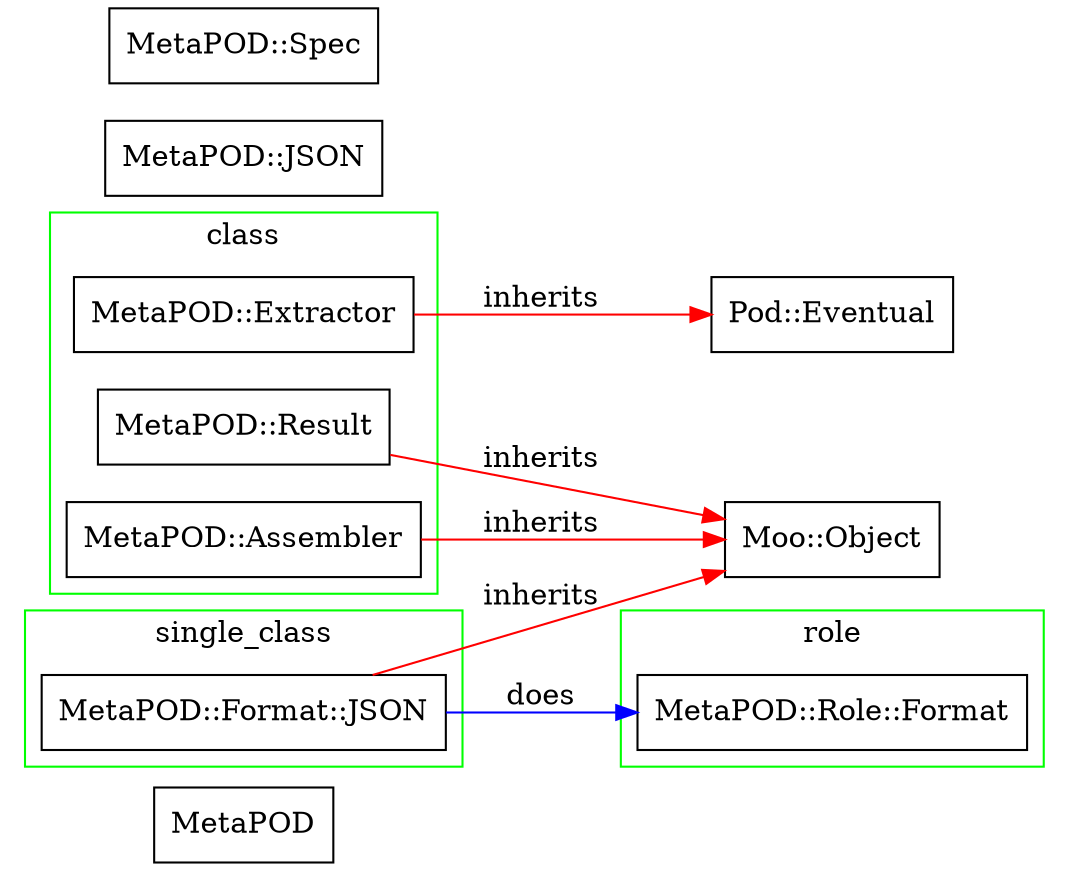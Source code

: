 digraph test {
	rankdir=LR;
	ratio="fill";
	node [shape="box"];
	MetaPOD [label="MetaPOD"];
	node2 [label="Moo::Object"];
	node4 [label="Pod::Eventual"];
	node5 [label="MetaPOD::JSON"];
	node7 [label="MetaPOD::Spec"];
	node1 -> node2 [color="red", dir="forward", label="inherits"];
	node3 -> node4 [color="red", dir="forward", label="inherits"];
	node8 -> node9 [color="blue", dir="forward", label="does"];
	node8 -> node2 [color="red", dir="forward", label="inherits"];
	node6 -> node2 [color="red", dir="forward", label="inherits"];
	subgraph cluster_class {
		color="green"; label="class";
		node1 [label="MetaPOD::Assembler"];
		node3 [label="MetaPOD::Extractor"];
		node6 [label="MetaPOD::Result"];
	}
	subgraph cluster_single_class {
		color="green"; label="single_class";
		node8 [label="MetaPOD::Format::JSON"];
	}
	subgraph cluster_role {
		color="green"; label="role";
		node9 [label="MetaPOD::Role::Format"];
	}
}
